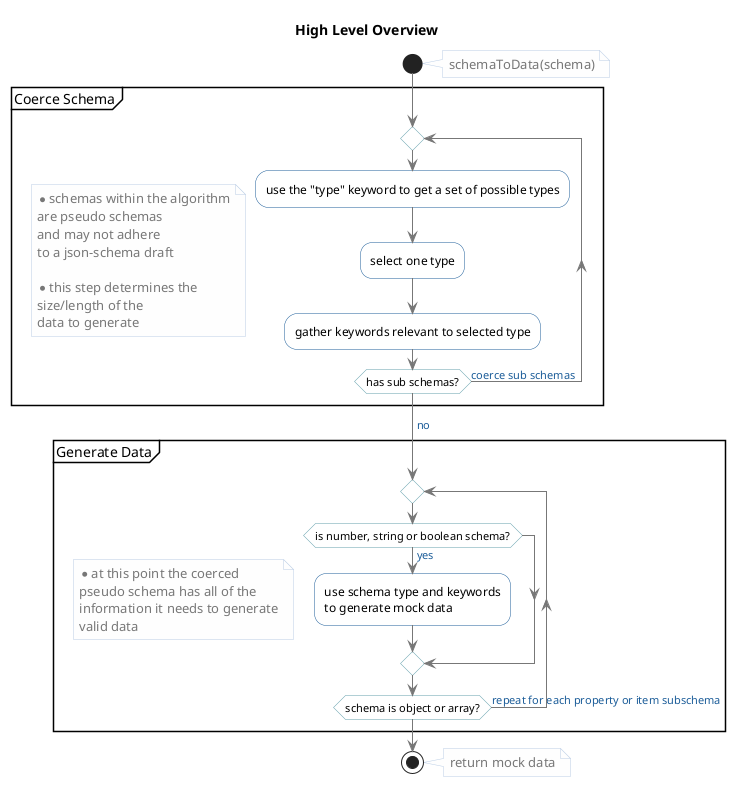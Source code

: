 @startuml Schema to Data

!define notImplemented #F9C2C2
!define dark #222
!define lessDark #777
!define lessLight #FEFEFE
!define light #FFF
!define primary #1C5D99
!define secondary #639FAB
!define accent #BBCDE5

skinparam shadowing false
skinparam FontColor dark

skinparam Activity {
  BackgroundColor light
  BorderColor primary
}

skinparam ActivityDiamond {
  BackgroundColor light
  BorderColor secondary
}

skinparam Arrow {
  Color lessDark
  FontColor primary
}

skinparam Note {
  BackgroundColor lessLight
  BorderColor accent
  FontColor lessDark
}

title High Level Overview

start
note right: schemaToData(schema)

partition "Coerce Schema" {
  floating note left
    * schemas within the algorithm
    are pseudo schemas
    and may not adhere
    to a json-schema draft

    * this step determines the
    size/length of the
    data to generate
  end note

  repeat
  :use the "type" keyword to get a set of possible types;

  :select one type;

  :gather keywords relevant to selected type;

  repeat while (has sub schemas?) is (coerce sub schemas)
  ->no;
}

partition "Generate Data" {
  floating note
    * at this point the coerced
    pseudo schema has all of the
    information it needs to generate
    valid data
  end note

  repeat
    if (is number, string or boolean schema?) then (yes)
      :use schema type and keywords
      to generate mock data;
    endif

  repeat while (schema is object or array?) is (repeat for each property or item subschema)
}

stop
note right: return mock data

@enduml

